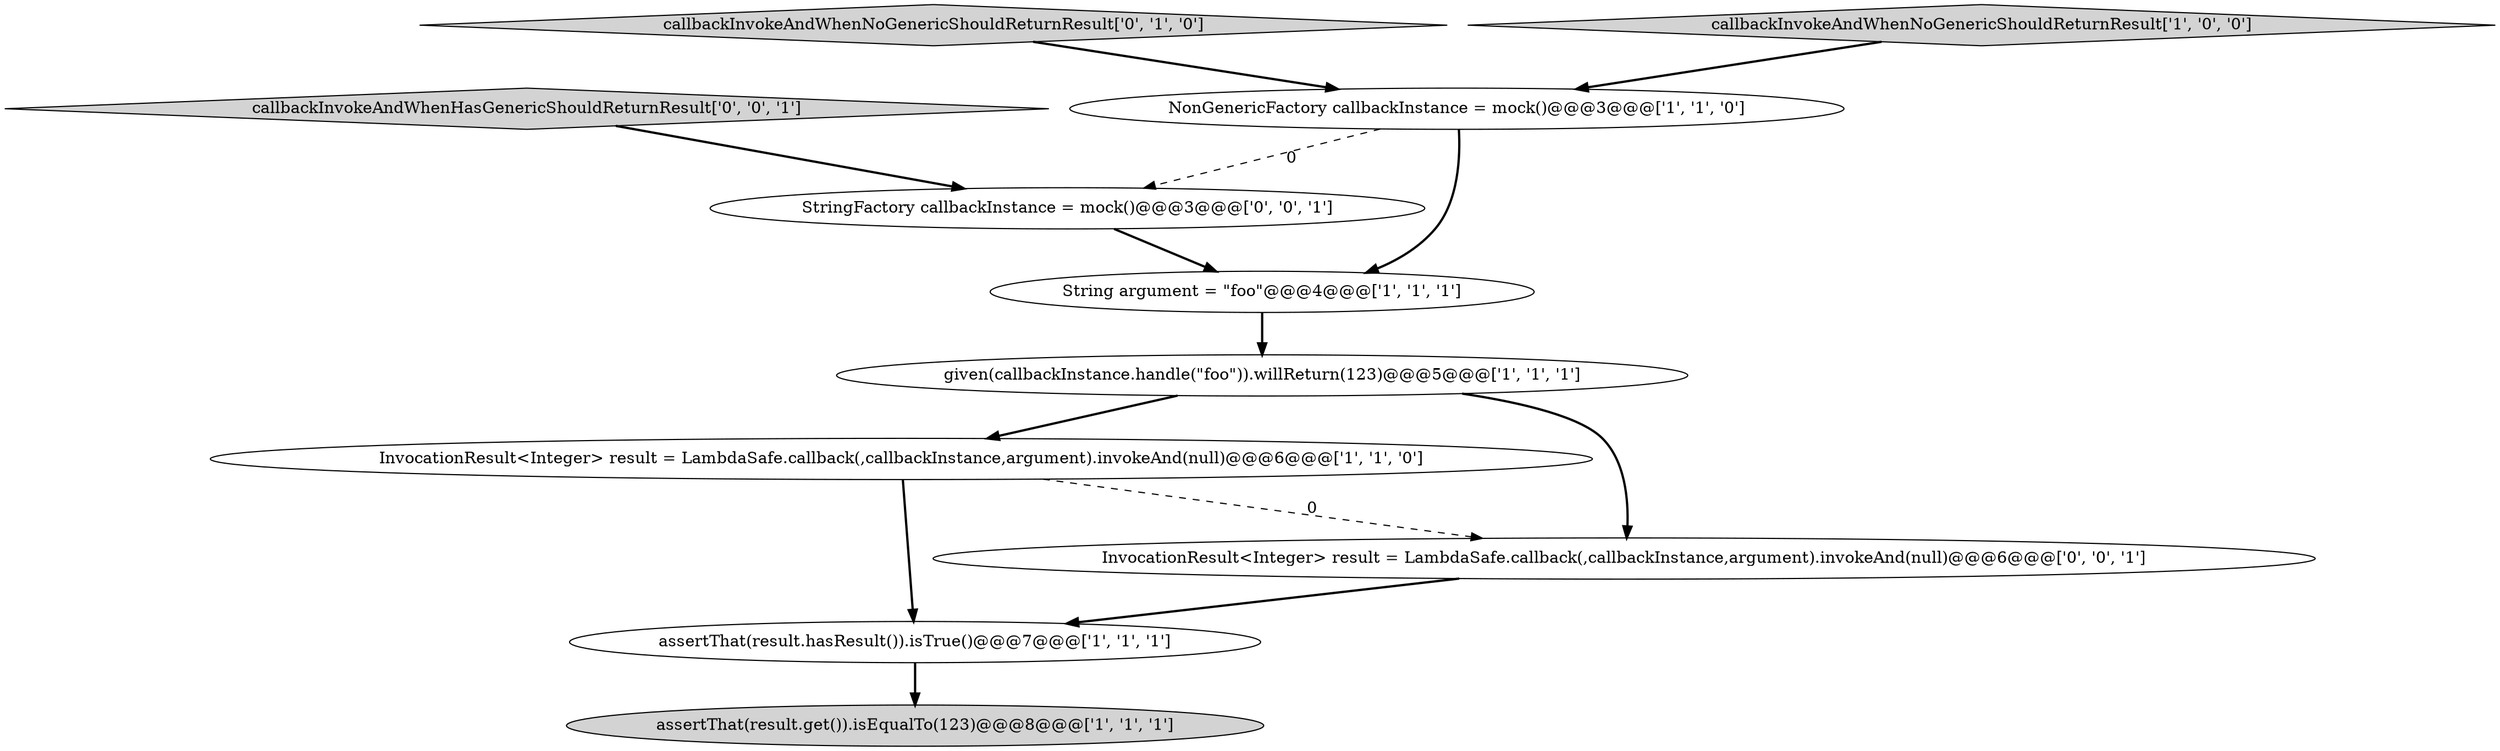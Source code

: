 digraph {
10 [style = filled, label = "callbackInvokeAndWhenHasGenericShouldReturnResult['0', '0', '1']", fillcolor = lightgray, shape = diamond image = "AAA0AAABBB3BBB"];
7 [style = filled, label = "callbackInvokeAndWhenNoGenericShouldReturnResult['0', '1', '0']", fillcolor = lightgray, shape = diamond image = "AAA0AAABBB2BBB"];
2 [style = filled, label = "assertThat(result.get()).isEqualTo(123)@@@8@@@['1', '1', '1']", fillcolor = lightgray, shape = ellipse image = "AAA0AAABBB1BBB"];
1 [style = filled, label = "given(callbackInstance.handle(\"foo\")).willReturn(123)@@@5@@@['1', '1', '1']", fillcolor = white, shape = ellipse image = "AAA0AAABBB1BBB"];
6 [style = filled, label = "InvocationResult<Integer> result = LambdaSafe.callback(,callbackInstance,argument).invokeAnd(null)@@@6@@@['1', '1', '0']", fillcolor = white, shape = ellipse image = "AAA0AAABBB1BBB"];
4 [style = filled, label = "String argument = \"foo\"@@@4@@@['1', '1', '1']", fillcolor = white, shape = ellipse image = "AAA0AAABBB1BBB"];
3 [style = filled, label = "callbackInvokeAndWhenNoGenericShouldReturnResult['1', '0', '0']", fillcolor = lightgray, shape = diamond image = "AAA0AAABBB1BBB"];
9 [style = filled, label = "InvocationResult<Integer> result = LambdaSafe.callback(,callbackInstance,argument).invokeAnd(null)@@@6@@@['0', '0', '1']", fillcolor = white, shape = ellipse image = "AAA0AAABBB3BBB"];
8 [style = filled, label = "StringFactory callbackInstance = mock()@@@3@@@['0', '0', '1']", fillcolor = white, shape = ellipse image = "AAA0AAABBB3BBB"];
5 [style = filled, label = "NonGenericFactory callbackInstance = mock()@@@3@@@['1', '1', '0']", fillcolor = white, shape = ellipse image = "AAA0AAABBB1BBB"];
0 [style = filled, label = "assertThat(result.hasResult()).isTrue()@@@7@@@['1', '1', '1']", fillcolor = white, shape = ellipse image = "AAA0AAABBB1BBB"];
5->8 [style = dashed, label="0"];
4->1 [style = bold, label=""];
3->5 [style = bold, label=""];
1->6 [style = bold, label=""];
6->0 [style = bold, label=""];
7->5 [style = bold, label=""];
8->4 [style = bold, label=""];
1->9 [style = bold, label=""];
9->0 [style = bold, label=""];
10->8 [style = bold, label=""];
5->4 [style = bold, label=""];
0->2 [style = bold, label=""];
6->9 [style = dashed, label="0"];
}
